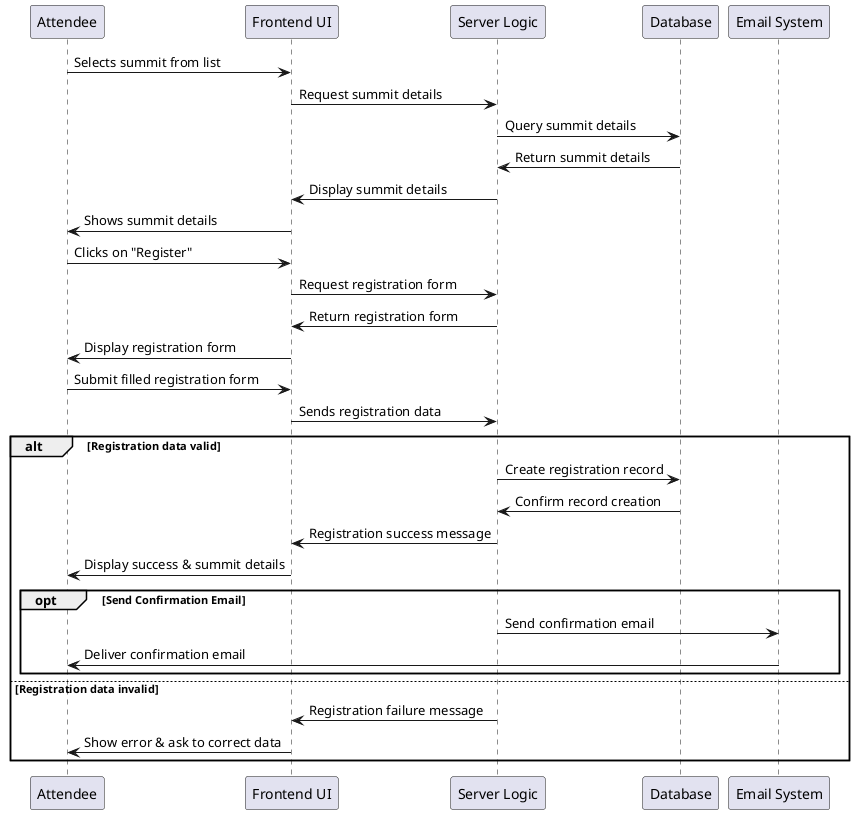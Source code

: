 @startuml
participant Attendee
participant "Frontend UI" as Frontend
participant "Server Logic" as Server
participant "Database" as DB

Attendee -> Frontend: Selects summit from list

Frontend -> Server: Request summit details
Server -> DB: Query summit details
DB -> Server: Return summit details
Server -> Frontend: Display summit details
Frontend -> Attendee: Shows summit details

Attendee -> Frontend: Clicks on "Register"
Frontend -> Server: Request registration form
Server -> Frontend: Return registration form
Frontend -> Attendee: Display registration form

Attendee -> Frontend: Submit filled registration form
Frontend -> Server: Sends registration data

alt Registration data valid
    Server -> DB: Create registration record
    DB -> Server: Confirm record creation
    Server -> Frontend: Registration success message
    Frontend -> Attendee: Display success & summit details

    opt Send Confirmation Email
        Server -> "Email System": Send confirmation email
        "Email System" -> Attendee: Deliver confirmation email
    end

else Registration data invalid
    Server -> Frontend: Registration failure message
    Frontend -> Attendee: Show error & ask to correct data
end

@enduml
